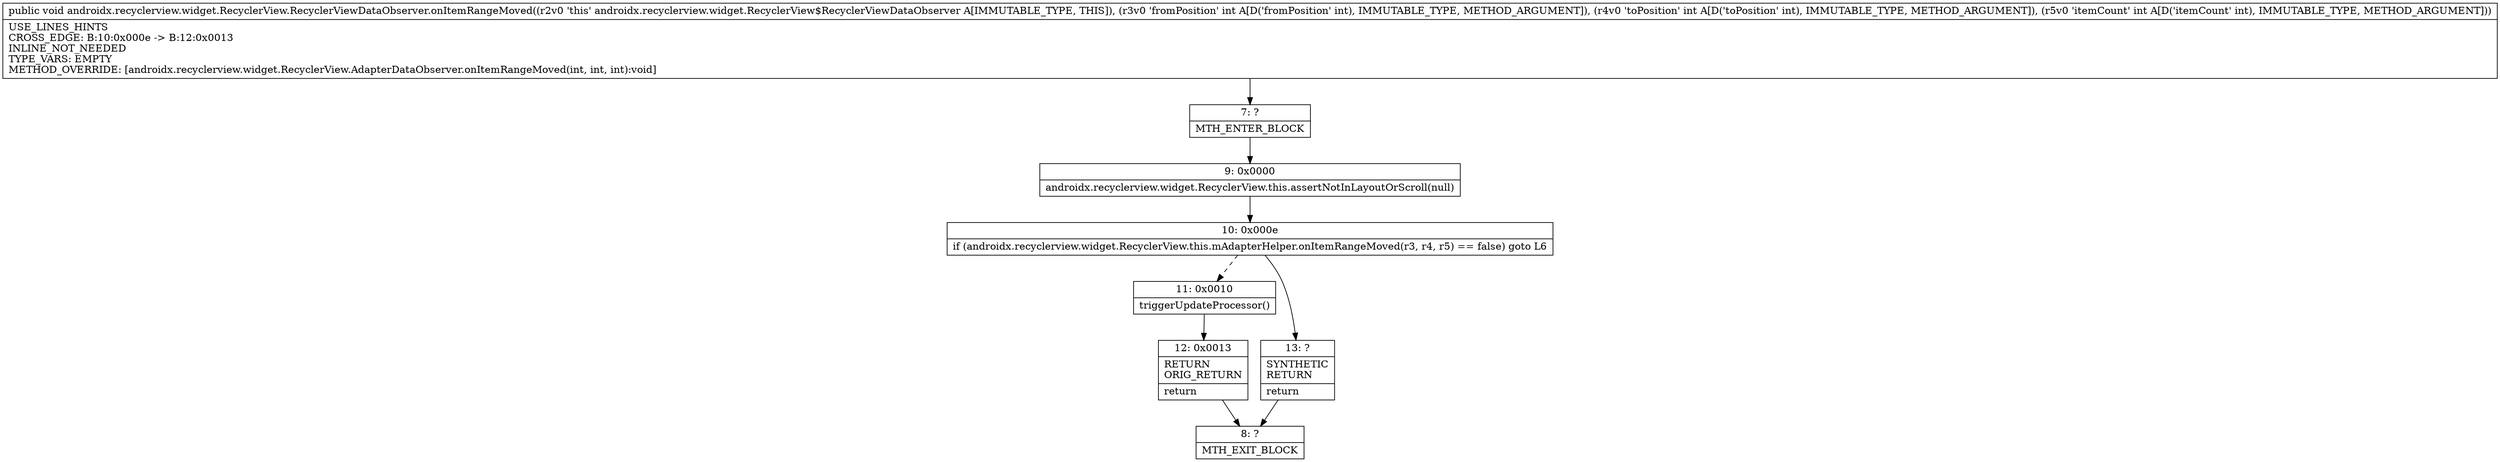 digraph "CFG forandroidx.recyclerview.widget.RecyclerView.RecyclerViewDataObserver.onItemRangeMoved(III)V" {
Node_7 [shape=record,label="{7\:\ ?|MTH_ENTER_BLOCK\l}"];
Node_9 [shape=record,label="{9\:\ 0x0000|androidx.recyclerview.widget.RecyclerView.this.assertNotInLayoutOrScroll(null)\l}"];
Node_10 [shape=record,label="{10\:\ 0x000e|if (androidx.recyclerview.widget.RecyclerView.this.mAdapterHelper.onItemRangeMoved(r3, r4, r5) == false) goto L6\l}"];
Node_11 [shape=record,label="{11\:\ 0x0010|triggerUpdateProcessor()\l}"];
Node_12 [shape=record,label="{12\:\ 0x0013|RETURN\lORIG_RETURN\l|return\l}"];
Node_8 [shape=record,label="{8\:\ ?|MTH_EXIT_BLOCK\l}"];
Node_13 [shape=record,label="{13\:\ ?|SYNTHETIC\lRETURN\l|return\l}"];
MethodNode[shape=record,label="{public void androidx.recyclerview.widget.RecyclerView.RecyclerViewDataObserver.onItemRangeMoved((r2v0 'this' androidx.recyclerview.widget.RecyclerView$RecyclerViewDataObserver A[IMMUTABLE_TYPE, THIS]), (r3v0 'fromPosition' int A[D('fromPosition' int), IMMUTABLE_TYPE, METHOD_ARGUMENT]), (r4v0 'toPosition' int A[D('toPosition' int), IMMUTABLE_TYPE, METHOD_ARGUMENT]), (r5v0 'itemCount' int A[D('itemCount' int), IMMUTABLE_TYPE, METHOD_ARGUMENT]))  | USE_LINES_HINTS\lCROSS_EDGE: B:10:0x000e \-\> B:12:0x0013\lINLINE_NOT_NEEDED\lTYPE_VARS: EMPTY\lMETHOD_OVERRIDE: [androidx.recyclerview.widget.RecyclerView.AdapterDataObserver.onItemRangeMoved(int, int, int):void]\l}"];
MethodNode -> Node_7;Node_7 -> Node_9;
Node_9 -> Node_10;
Node_10 -> Node_11[style=dashed];
Node_10 -> Node_13;
Node_11 -> Node_12;
Node_12 -> Node_8;
Node_13 -> Node_8;
}


